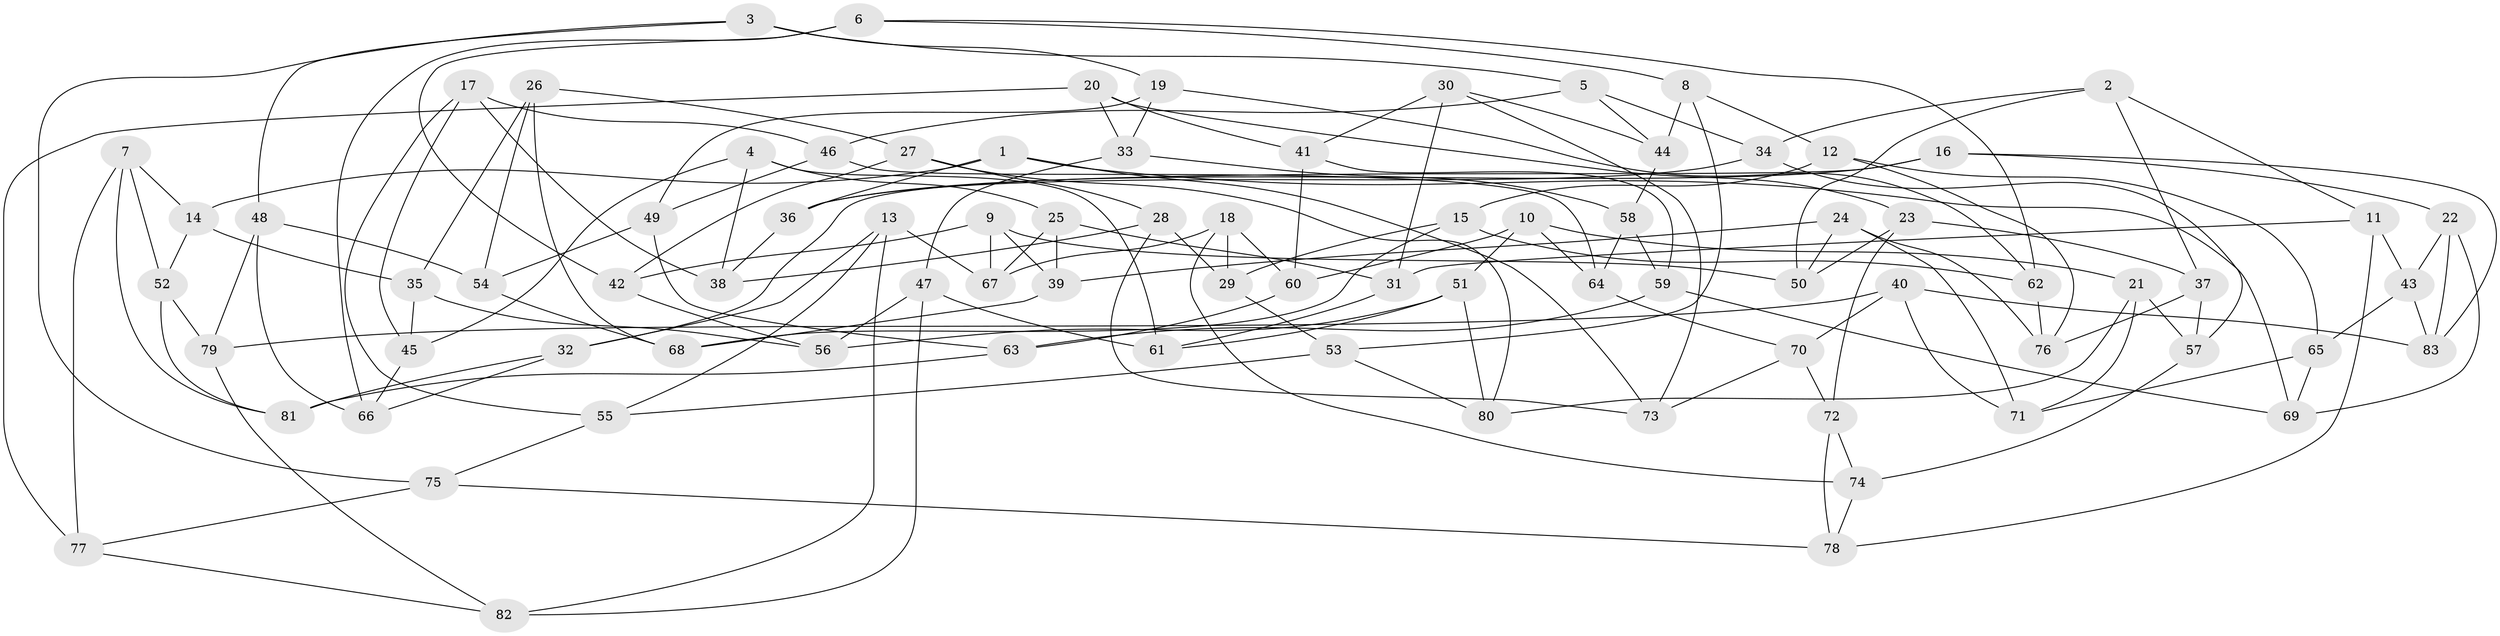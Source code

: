 // coarse degree distribution, {6: 0.5192307692307693, 4: 0.36538461538461536, 3: 0.057692307692307696, 5: 0.057692307692307696}
// Generated by graph-tools (version 1.1) at 2025/42/03/06/25 10:42:20]
// undirected, 83 vertices, 166 edges
graph export_dot {
graph [start="1"]
  node [color=gray90,style=filled];
  1;
  2;
  3;
  4;
  5;
  6;
  7;
  8;
  9;
  10;
  11;
  12;
  13;
  14;
  15;
  16;
  17;
  18;
  19;
  20;
  21;
  22;
  23;
  24;
  25;
  26;
  27;
  28;
  29;
  30;
  31;
  32;
  33;
  34;
  35;
  36;
  37;
  38;
  39;
  40;
  41;
  42;
  43;
  44;
  45;
  46;
  47;
  48;
  49;
  50;
  51;
  52;
  53;
  54;
  55;
  56;
  57;
  58;
  59;
  60;
  61;
  62;
  63;
  64;
  65;
  66;
  67;
  68;
  69;
  70;
  71;
  72;
  73;
  74;
  75;
  76;
  77;
  78;
  79;
  80;
  81;
  82;
  83;
  1 -- 69;
  1 -- 36;
  1 -- 14;
  1 -- 73;
  2 -- 50;
  2 -- 34;
  2 -- 11;
  2 -- 37;
  3 -- 19;
  3 -- 48;
  3 -- 5;
  3 -- 75;
  4 -- 45;
  4 -- 61;
  4 -- 38;
  4 -- 25;
  5 -- 44;
  5 -- 34;
  5 -- 46;
  6 -- 62;
  6 -- 42;
  6 -- 66;
  6 -- 8;
  7 -- 77;
  7 -- 14;
  7 -- 81;
  7 -- 52;
  8 -- 44;
  8 -- 12;
  8 -- 53;
  9 -- 50;
  9 -- 39;
  9 -- 42;
  9 -- 67;
  10 -- 64;
  10 -- 51;
  10 -- 21;
  10 -- 60;
  11 -- 43;
  11 -- 78;
  11 -- 31;
  12 -- 15;
  12 -- 65;
  12 -- 76;
  13 -- 32;
  13 -- 82;
  13 -- 55;
  13 -- 67;
  14 -- 35;
  14 -- 52;
  15 -- 68;
  15 -- 62;
  15 -- 29;
  16 -- 83;
  16 -- 32;
  16 -- 36;
  16 -- 22;
  17 -- 38;
  17 -- 46;
  17 -- 55;
  17 -- 45;
  18 -- 74;
  18 -- 60;
  18 -- 67;
  18 -- 29;
  19 -- 62;
  19 -- 33;
  19 -- 49;
  20 -- 41;
  20 -- 77;
  20 -- 33;
  20 -- 23;
  21 -- 57;
  21 -- 71;
  21 -- 80;
  22 -- 43;
  22 -- 83;
  22 -- 69;
  23 -- 72;
  23 -- 50;
  23 -- 37;
  24 -- 76;
  24 -- 71;
  24 -- 50;
  24 -- 39;
  25 -- 67;
  25 -- 31;
  25 -- 39;
  26 -- 54;
  26 -- 35;
  26 -- 68;
  26 -- 27;
  27 -- 42;
  27 -- 28;
  27 -- 80;
  28 -- 73;
  28 -- 29;
  28 -- 38;
  29 -- 53;
  30 -- 31;
  30 -- 73;
  30 -- 44;
  30 -- 41;
  31 -- 61;
  32 -- 66;
  32 -- 81;
  33 -- 47;
  33 -- 58;
  34 -- 57;
  34 -- 36;
  35 -- 56;
  35 -- 45;
  36 -- 38;
  37 -- 76;
  37 -- 57;
  39 -- 68;
  40 -- 70;
  40 -- 83;
  40 -- 79;
  40 -- 71;
  41 -- 59;
  41 -- 60;
  42 -- 56;
  43 -- 65;
  43 -- 83;
  44 -- 58;
  45 -- 66;
  46 -- 49;
  46 -- 64;
  47 -- 56;
  47 -- 61;
  47 -- 82;
  48 -- 79;
  48 -- 66;
  48 -- 54;
  49 -- 63;
  49 -- 54;
  51 -- 56;
  51 -- 80;
  51 -- 61;
  52 -- 81;
  52 -- 79;
  53 -- 55;
  53 -- 80;
  54 -- 68;
  55 -- 75;
  57 -- 74;
  58 -- 64;
  58 -- 59;
  59 -- 69;
  59 -- 63;
  60 -- 63;
  62 -- 76;
  63 -- 81;
  64 -- 70;
  65 -- 71;
  65 -- 69;
  70 -- 73;
  70 -- 72;
  72 -- 74;
  72 -- 78;
  74 -- 78;
  75 -- 78;
  75 -- 77;
  77 -- 82;
  79 -- 82;
}
